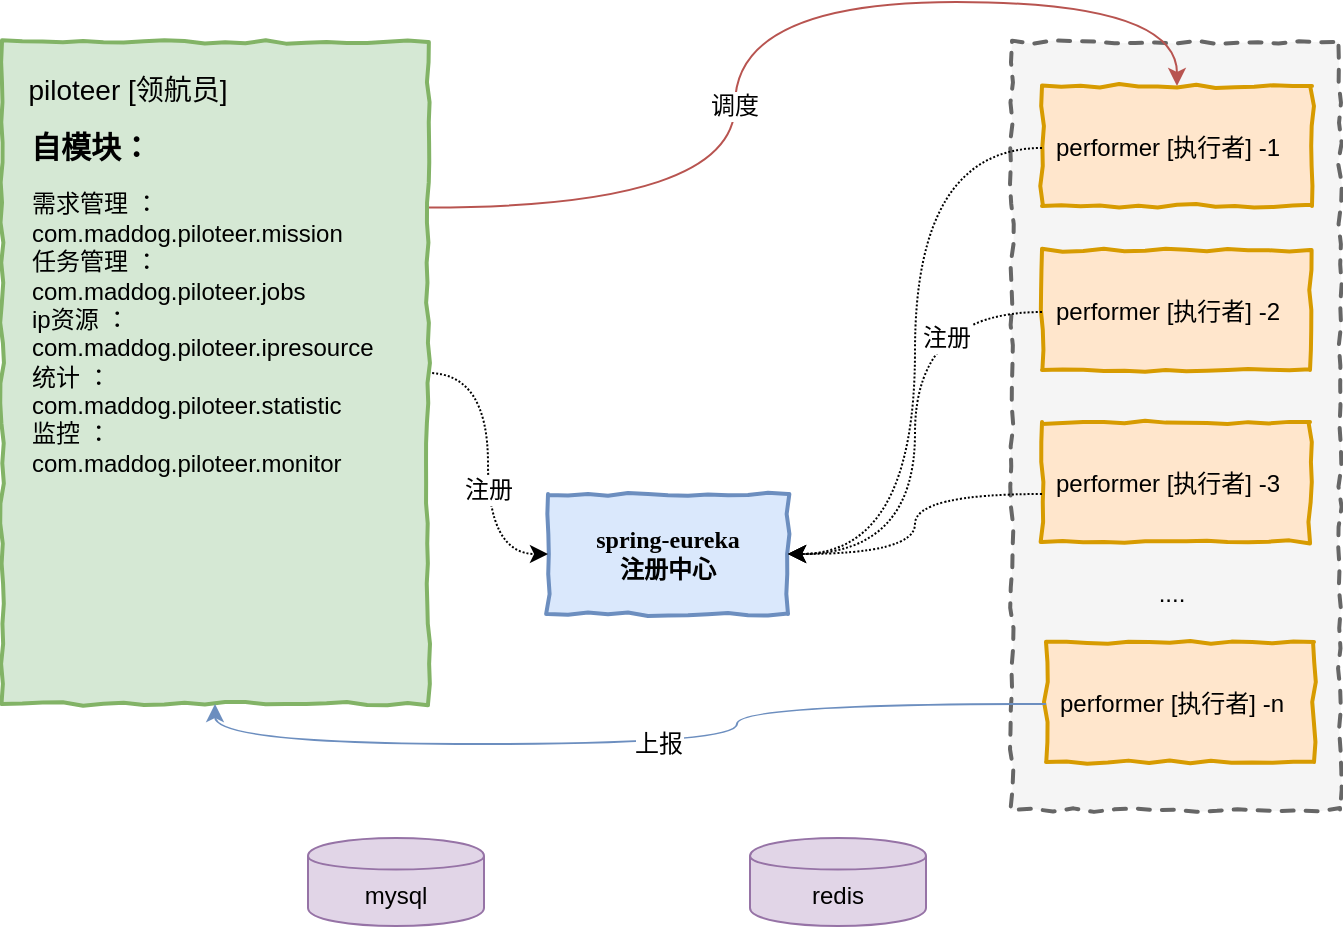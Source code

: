 <mxfile version="10.6.7" type="github"><diagram id="sy3SgLwPoOn81wmkKIta" name="第 1 页"><mxGraphModel dx="840" dy="571" grid="0" gridSize="10" guides="1" tooltips="1" connect="1" arrows="1" fold="1" page="1" pageScale="1" pageWidth="3300" pageHeight="4681" math="0" shadow="0"><root><mxCell id="0"/><mxCell id="1" parent="0"/><mxCell id="fDu48VlMYo7-MMtT9V8--34" value="" style="html=1;whiteSpace=wrap;comic=1;strokeWidth=2;fontFamily=Comic Sans MS;fontStyle=1;dashed=1;align=left;fillColor=#f5f5f5;strokeColor=#666666;fontColor=#333333;" vertex="1" parent="1"><mxGeometry x="634" y="95" width="164" height="384" as="geometry"/></mxCell><mxCell id="fDu48VlMYo7-MMtT9V8--1" value="spring-eureka&lt;br&gt;注册中心&lt;br&gt;" style="html=1;whiteSpace=wrap;comic=1;strokeWidth=2;fontFamily=Comic Sans MS;fontStyle=1;fillColor=#dae8fc;strokeColor=#6c8ebf;" vertex="1" parent="1"><mxGeometry x="402" y="321" width="120" height="60" as="geometry"/></mxCell><mxCell id="fDu48VlMYo7-MMtT9V8--10" style="edgeStyle=orthogonalEdgeStyle;rounded=0;orthogonalLoop=1;jettySize=auto;html=1;exitX=1;exitY=0.5;exitDx=0;exitDy=0;entryX=0;entryY=0.5;entryDx=0;entryDy=0;curved=1;dashed=1;dashPattern=1 1;" edge="1" parent="1" source="fDu48VlMYo7-MMtT9V8--2" target="fDu48VlMYo7-MMtT9V8--1"><mxGeometry relative="1" as="geometry"/></mxCell><mxCell id="fDu48VlMYo7-MMtT9V8--11" value="注册" style="text;html=1;resizable=0;points=[];align=center;verticalAlign=middle;labelBackgroundColor=#ffffff;" vertex="1" connectable="0" parent="fDu48VlMYo7-MMtT9V8--10"><mxGeometry x="0.179" relative="1" as="geometry"><mxPoint as="offset"/></mxGeometry></mxCell><mxCell id="fDu48VlMYo7-MMtT9V8--26" style="edgeStyle=orthogonalEdgeStyle;curved=1;rounded=0;orthogonalLoop=1;jettySize=auto;html=1;exitX=1;exitY=0.25;exitDx=0;exitDy=0;entryX=0.5;entryY=0;entryDx=0;entryDy=0;fillColor=#f8cecc;strokeColor=#b85450;" edge="1" parent="1" source="fDu48VlMYo7-MMtT9V8--2" target="fDu48VlMYo7-MMtT9V8--8"><mxGeometry relative="1" as="geometry"/></mxCell><mxCell id="fDu48VlMYo7-MMtT9V8--27" value="调度" style="text;html=1;resizable=0;points=[];align=center;verticalAlign=middle;labelBackgroundColor=#ffffff;" vertex="1" connectable="0" parent="fDu48VlMYo7-MMtT9V8--26"><mxGeometry x="-0.211" y="1" relative="1" as="geometry"><mxPoint as="offset"/></mxGeometry></mxCell><mxCell id="fDu48VlMYo7-MMtT9V8--2" value="" style="html=1;whiteSpace=wrap;comic=1;strokeWidth=2;fontFamily=Comic Sans MS;fontStyle=1;fillColor=#d5e8d4;strokeColor=#82b366;" vertex="1" parent="1"><mxGeometry x="129" y="95" width="213" height="331" as="geometry"/></mxCell><mxCell id="fDu48VlMYo7-MMtT9V8--3" value="&lt;div style=&quot;font-size: 14px&quot;&gt;&lt;font style=&quot;font-size: 14px&quot;&gt;piloteer [领航员]&lt;/font&gt;&lt;/div&gt;&lt;div style=&quot;font-size: 14px&quot;&gt;&lt;br&gt;&lt;/div&gt;" style="text;html=1;strokeColor=none;fillColor=none;align=center;verticalAlign=middle;whiteSpace=wrap;rounded=0;strokeWidth=7;" vertex="1" parent="1"><mxGeometry x="129" y="117" width="126" height="20" as="geometry"/></mxCell><mxCell id="fDu48VlMYo7-MMtT9V8--4" value="&lt;div&gt;需求管理 ： com.maddog.piloteer.mission&lt;/div&gt;&lt;div&gt;任务管理 ： com.maddog.piloteer.jobs&lt;/div&gt;&lt;div&gt;ip资源 ： com.maddog.piloteer.ipresource&lt;/div&gt;&lt;div&gt;统计 ： com.maddog.piloteer.statistic&lt;/div&gt;&lt;div&gt;监控 ： com.maddog.piloteer.monitor&lt;/div&gt;&lt;div&gt;&lt;br&gt;&lt;/div&gt;" style="text;html=1;strokeColor=none;fillColor=none;align=left;verticalAlign=middle;whiteSpace=wrap;rounded=0;" vertex="1" parent="1"><mxGeometry x="142" y="238" width="40" height="20" as="geometry"/></mxCell><mxCell id="fDu48VlMYo7-MMtT9V8--7" value="&lt;b&gt;&lt;font style=&quot;font-size: 15px&quot;&gt;自模块：&lt;/font&gt;&lt;/b&gt;" style="text;html=1;strokeColor=none;fillColor=none;align=center;verticalAlign=middle;whiteSpace=wrap;rounded=0;" vertex="1" parent="1"><mxGeometry x="135" y="137" width="77" height="20" as="geometry"/></mxCell><mxCell id="fDu48VlMYo7-MMtT9V8--8" value="" style="html=1;whiteSpace=wrap;comic=1;strokeWidth=2;fontFamily=Comic Sans MS;fontStyle=1;align=left;fillColor=#ffe6cc;strokeColor=#d79b00;" vertex="1" parent="1"><mxGeometry x="649" y="117" width="135" height="60" as="geometry"/></mxCell><mxCell id="fDu48VlMYo7-MMtT9V8--20" style="edgeStyle=orthogonalEdgeStyle;curved=1;rounded=0;orthogonalLoop=1;jettySize=auto;html=1;exitX=0;exitY=0.5;exitDx=0;exitDy=0;entryX=1;entryY=0.5;entryDx=0;entryDy=0;dashed=1;dashPattern=1 1;" edge="1" parent="1" source="fDu48VlMYo7-MMtT9V8--9" target="fDu48VlMYo7-MMtT9V8--1"><mxGeometry relative="1" as="geometry"/></mxCell><mxCell id="fDu48VlMYo7-MMtT9V8--9" value="&lt;div&gt;&lt;span&gt;performer [执行者] -1&lt;/span&gt;&lt;br&gt;&lt;/div&gt;" style="text;html=1;strokeColor=none;fillColor=none;align=center;verticalAlign=middle;whiteSpace=wrap;rounded=0;strokeWidth=7;" vertex="1" parent="1"><mxGeometry x="649" y="138" width="126" height="20" as="geometry"/></mxCell><mxCell id="fDu48VlMYo7-MMtT9V8--13" value="" style="html=1;whiteSpace=wrap;comic=1;strokeWidth=2;fontFamily=Comic Sans MS;fontStyle=1;align=left;fillColor=#ffe6cc;strokeColor=#d79b00;" vertex="1" parent="1"><mxGeometry x="649" y="199" width="134" height="60" as="geometry"/></mxCell><mxCell id="fDu48VlMYo7-MMtT9V8--19" style="edgeStyle=orthogonalEdgeStyle;curved=1;rounded=0;orthogonalLoop=1;jettySize=auto;html=1;exitX=0;exitY=0.5;exitDx=0;exitDy=0;dashed=1;dashPattern=1 1;entryX=1;entryY=0.5;entryDx=0;entryDy=0;" edge="1" parent="1" source="fDu48VlMYo7-MMtT9V8--14" target="fDu48VlMYo7-MMtT9V8--1"><mxGeometry relative="1" as="geometry"><mxPoint x="463" y="266" as="targetPoint"/></mxGeometry></mxCell><mxCell id="fDu48VlMYo7-MMtT9V8--21" value="注册" style="text;html=1;resizable=0;points=[];align=center;verticalAlign=middle;labelBackgroundColor=#ffffff;" vertex="1" connectable="0" parent="fDu48VlMYo7-MMtT9V8--19"><mxGeometry x="-0.613" y="13" relative="1" as="geometry"><mxPoint as="offset"/></mxGeometry></mxCell><mxCell id="fDu48VlMYo7-MMtT9V8--14" value="&lt;div&gt;&lt;span&gt;performer [执行者] -2&lt;/span&gt;&lt;br&gt;&lt;/div&gt;" style="text;html=1;strokeColor=none;fillColor=none;align=center;verticalAlign=middle;whiteSpace=wrap;rounded=0;strokeWidth=7;" vertex="1" parent="1"><mxGeometry x="649" y="220" width="126" height="20" as="geometry"/></mxCell><mxCell id="fDu48VlMYo7-MMtT9V8--15" value="" style="html=1;whiteSpace=wrap;comic=1;strokeWidth=2;fontFamily=Comic Sans MS;fontStyle=1;align=left;fillColor=#ffe6cc;strokeColor=#d79b00;" vertex="1" parent="1"><mxGeometry x="649" y="285" width="134" height="60" as="geometry"/></mxCell><mxCell id="fDu48VlMYo7-MMtT9V8--18" style="edgeStyle=orthogonalEdgeStyle;curved=1;rounded=0;orthogonalLoop=1;jettySize=auto;html=1;exitX=0;exitY=0.75;exitDx=0;exitDy=0;entryX=1;entryY=0.5;entryDx=0;entryDy=0;dashed=1;dashPattern=1 1;" edge="1" parent="1" source="fDu48VlMYo7-MMtT9V8--16" target="fDu48VlMYo7-MMtT9V8--1"><mxGeometry relative="1" as="geometry"/></mxCell><mxCell id="fDu48VlMYo7-MMtT9V8--16" value="&lt;div&gt;&lt;span&gt;performer [执行者] -3&lt;/span&gt;&lt;br&gt;&lt;/div&gt;" style="text;html=1;strokeColor=none;fillColor=none;align=center;verticalAlign=middle;whiteSpace=wrap;rounded=0;strokeWidth=7;" vertex="1" parent="1"><mxGeometry x="649" y="306" width="126" height="20" as="geometry"/></mxCell><mxCell id="fDu48VlMYo7-MMtT9V8--23" value="" style="html=1;whiteSpace=wrap;comic=1;strokeWidth=2;fontFamily=Comic Sans MS;fontStyle=1;align=left;fillColor=#ffe6cc;strokeColor=#d79b00;" vertex="1" parent="1"><mxGeometry x="651" y="395" width="134" height="60" as="geometry"/></mxCell><mxCell id="fDu48VlMYo7-MMtT9V8--31" style="edgeStyle=orthogonalEdgeStyle;curved=1;rounded=0;orthogonalLoop=1;jettySize=auto;html=1;exitX=0;exitY=0.5;exitDx=0;exitDy=0;entryX=0.5;entryY=1;entryDx=0;entryDy=0;fillColor=#dae8fc;strokeColor=#6c8ebf;" edge="1" parent="1" source="fDu48VlMYo7-MMtT9V8--24" target="fDu48VlMYo7-MMtT9V8--2"><mxGeometry relative="1" as="geometry"/></mxCell><mxCell id="fDu48VlMYo7-MMtT9V8--32" value="上报" style="text;html=1;resizable=0;points=[];align=center;verticalAlign=middle;labelBackgroundColor=#ffffff;" vertex="1" connectable="0" parent="fDu48VlMYo7-MMtT9V8--31"><mxGeometry x="-0.059" relative="1" as="geometry"><mxPoint as="offset"/></mxGeometry></mxCell><mxCell id="fDu48VlMYo7-MMtT9V8--24" value="&lt;div&gt;&lt;span&gt;performer [执行者] -n&lt;/span&gt;&lt;br&gt;&lt;/div&gt;" style="text;html=1;strokeColor=none;fillColor=none;align=center;verticalAlign=middle;whiteSpace=wrap;rounded=0;strokeWidth=7;" vertex="1" parent="1"><mxGeometry x="651" y="416" width="126" height="20" as="geometry"/></mxCell><mxCell id="fDu48VlMYo7-MMtT9V8--25" value="...." style="text;html=1;strokeColor=none;fillColor=none;align=center;verticalAlign=middle;whiteSpace=wrap;rounded=0;" vertex="1" parent="1"><mxGeometry x="694" y="361" width="40" height="20" as="geometry"/></mxCell><mxCell id="fDu48VlMYo7-MMtT9V8--35" value="mysql" style="shape=cylinder;whiteSpace=wrap;html=1;boundedLbl=1;backgroundOutline=1;strokeWidth=1;align=center;fillColor=#e1d5e7;strokeColor=#9673a6;" vertex="1" parent="1"><mxGeometry x="282" y="493" width="88" height="44" as="geometry"/></mxCell><mxCell id="fDu48VlMYo7-MMtT9V8--36" value="&lt;div style=&quot;text-align: right&quot;&gt;&lt;span&gt;redis&lt;/span&gt;&lt;/div&gt;" style="shape=cylinder;whiteSpace=wrap;html=1;boundedLbl=1;backgroundOutline=1;strokeWidth=1;align=center;fillColor=#e1d5e7;strokeColor=#9673a6;" vertex="1" parent="1"><mxGeometry x="503" y="493" width="88" height="44" as="geometry"/></mxCell></root></mxGraphModel></diagram></mxfile>